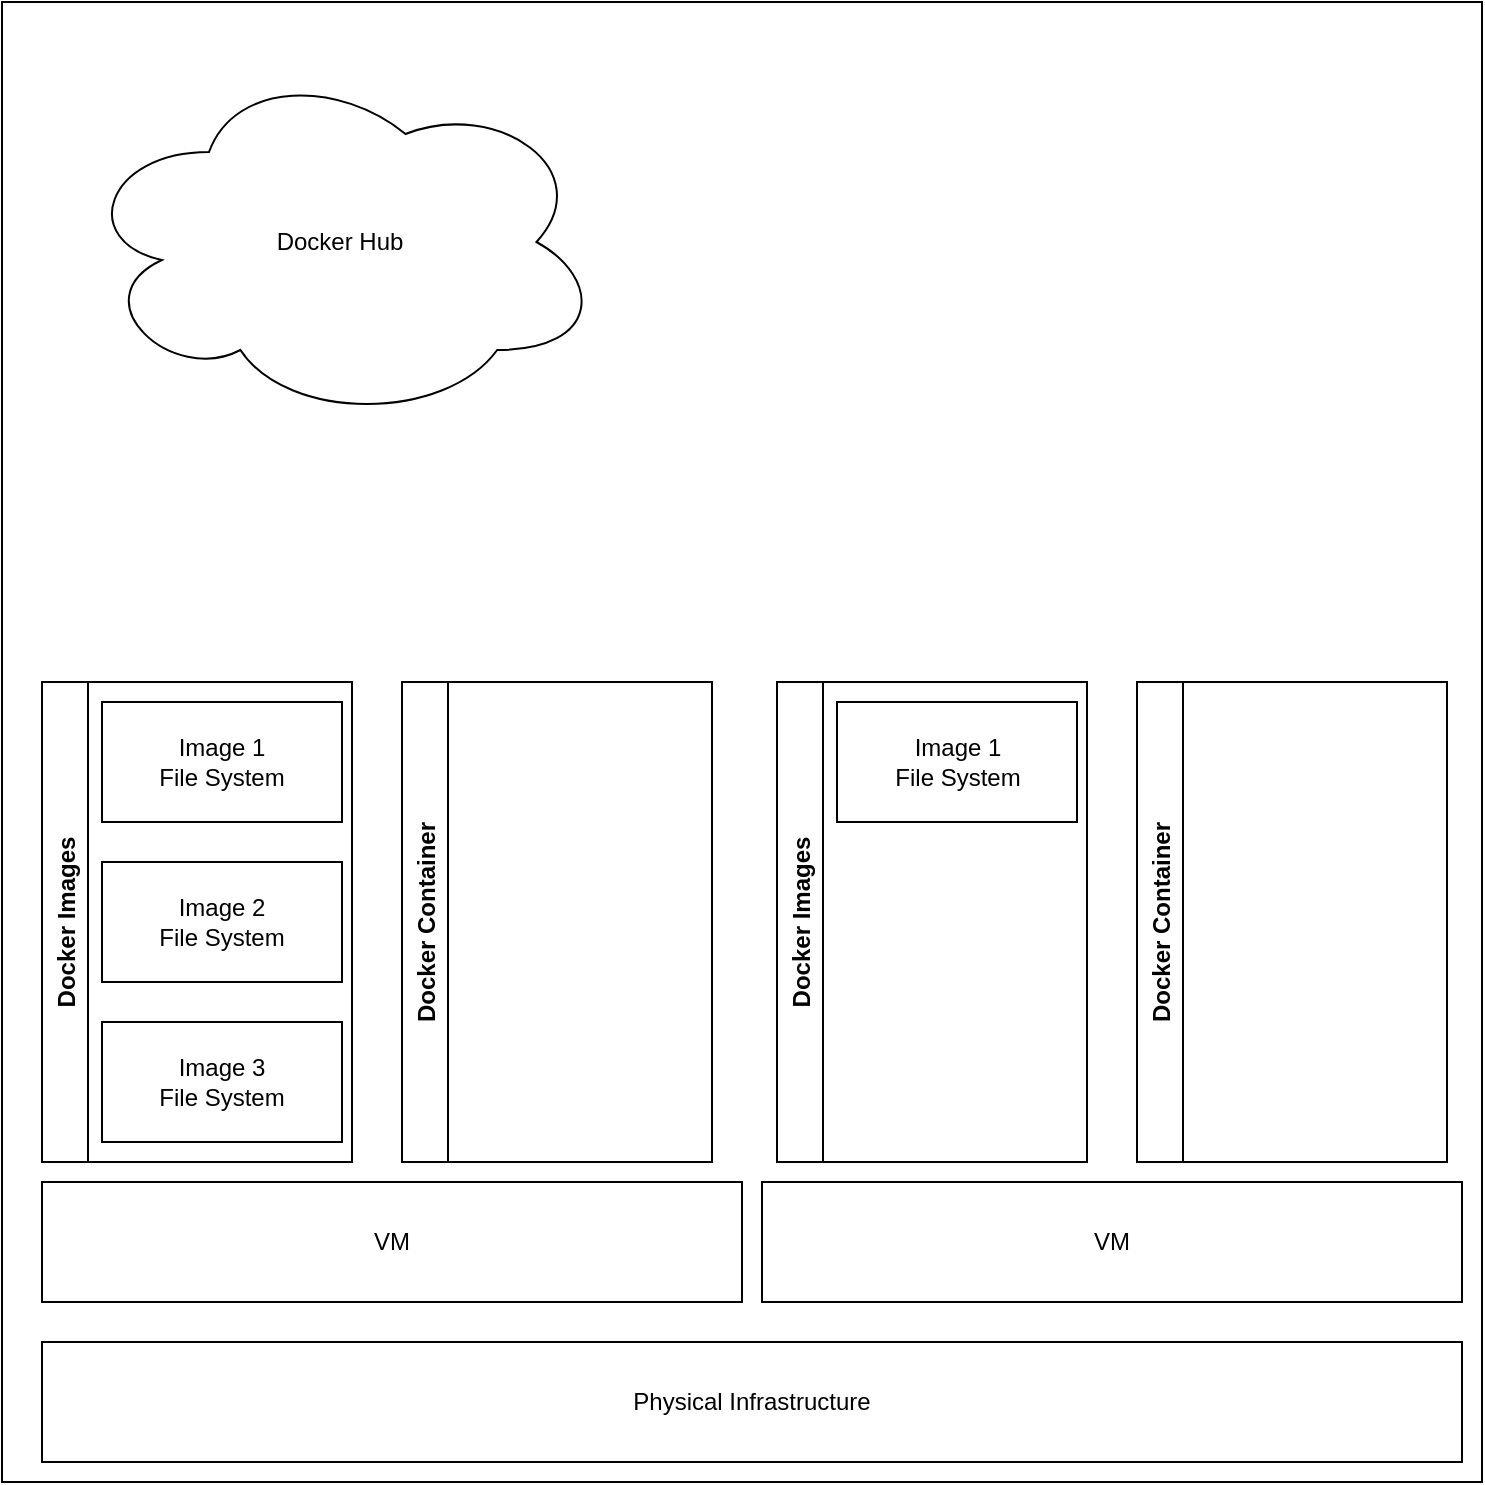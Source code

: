 <mxfile version="20.0.1" type="github">
  <diagram id="Kn5Lh9Gbx85TKh9dMExx" name="Page-1">
    <mxGraphModel dx="1347" dy="1405" grid="1" gridSize="10" guides="1" tooltips="1" connect="1" arrows="1" fold="1" page="1" pageScale="1" pageWidth="850" pageHeight="1100" math="0" shadow="0">
      <root>
        <mxCell id="0" />
        <mxCell id="1" parent="0" />
        <mxCell id="9F5-c_OiXFqegcFUzqij-1" value="" style="whiteSpace=wrap;html=1;aspect=fixed;" vertex="1" parent="1">
          <mxGeometry x="80" y="160" width="740" height="740" as="geometry" />
        </mxCell>
        <mxCell id="9F5-c_OiXFqegcFUzqij-2" value="Physical Infrastructure" style="rounded=0;whiteSpace=wrap;html=1;" vertex="1" parent="1">
          <mxGeometry x="100" y="830" width="710" height="60" as="geometry" />
        </mxCell>
        <mxCell id="9F5-c_OiXFqegcFUzqij-3" value="VM" style="rounded=0;whiteSpace=wrap;html=1;" vertex="1" parent="1">
          <mxGeometry x="100" y="750" width="350" height="60" as="geometry" />
        </mxCell>
        <mxCell id="9F5-c_OiXFqegcFUzqij-4" value="VM" style="rounded=0;whiteSpace=wrap;html=1;" vertex="1" parent="1">
          <mxGeometry x="460" y="750" width="350" height="60" as="geometry" />
        </mxCell>
        <mxCell id="9F5-c_OiXFqegcFUzqij-9" value="Docker Container" style="swimlane;horizontal=0;" vertex="1" parent="1">
          <mxGeometry x="280" y="500" width="155" height="240" as="geometry" />
        </mxCell>
        <mxCell id="9F5-c_OiXFqegcFUzqij-12" value="" style="group" vertex="1" connectable="0" parent="1">
          <mxGeometry x="100" y="500" width="155" height="240" as="geometry" />
        </mxCell>
        <mxCell id="9F5-c_OiXFqegcFUzqij-5" value="Docker Images" style="swimlane;horizontal=0;" vertex="1" parent="9F5-c_OiXFqegcFUzqij-12">
          <mxGeometry width="155" height="240" as="geometry" />
        </mxCell>
        <mxCell id="9F5-c_OiXFqegcFUzqij-6" value="Image 1&lt;br&gt;File System" style="rounded=0;whiteSpace=wrap;html=1;" vertex="1" parent="9F5-c_OiXFqegcFUzqij-5">
          <mxGeometry x="30" y="10" width="120" height="60" as="geometry" />
        </mxCell>
        <mxCell id="9F5-c_OiXFqegcFUzqij-7" value="Image 2&lt;br&gt;File System" style="rounded=0;whiteSpace=wrap;html=1;" vertex="1" parent="9F5-c_OiXFqegcFUzqij-12">
          <mxGeometry x="30" y="90" width="120" height="60" as="geometry" />
        </mxCell>
        <mxCell id="9F5-c_OiXFqegcFUzqij-8" value="Image 3&lt;br&gt;File System" style="rounded=0;whiteSpace=wrap;html=1;" vertex="1" parent="9F5-c_OiXFqegcFUzqij-12">
          <mxGeometry x="30" y="170" width="120" height="60" as="geometry" />
        </mxCell>
        <mxCell id="9F5-c_OiXFqegcFUzqij-13" value="Docker Container" style="swimlane;horizontal=0;" vertex="1" parent="1">
          <mxGeometry x="647.5" y="500" width="155" height="240" as="geometry" />
        </mxCell>
        <mxCell id="9F5-c_OiXFqegcFUzqij-14" value="Docker Images" style="swimlane;horizontal=0;" vertex="1" parent="1">
          <mxGeometry x="467.5" y="500" width="155" height="240" as="geometry" />
        </mxCell>
        <mxCell id="9F5-c_OiXFqegcFUzqij-15" value="Image 1&lt;br&gt;File System" style="rounded=0;whiteSpace=wrap;html=1;" vertex="1" parent="9F5-c_OiXFqegcFUzqij-14">
          <mxGeometry x="30" y="10" width="120" height="60" as="geometry" />
        </mxCell>
        <mxCell id="9F5-c_OiXFqegcFUzqij-16" value="Docker Hub" style="ellipse;shape=cloud;whiteSpace=wrap;html=1;" vertex="1" parent="1">
          <mxGeometry x="118" y="190" width="262" height="180" as="geometry" />
        </mxCell>
      </root>
    </mxGraphModel>
  </diagram>
</mxfile>
